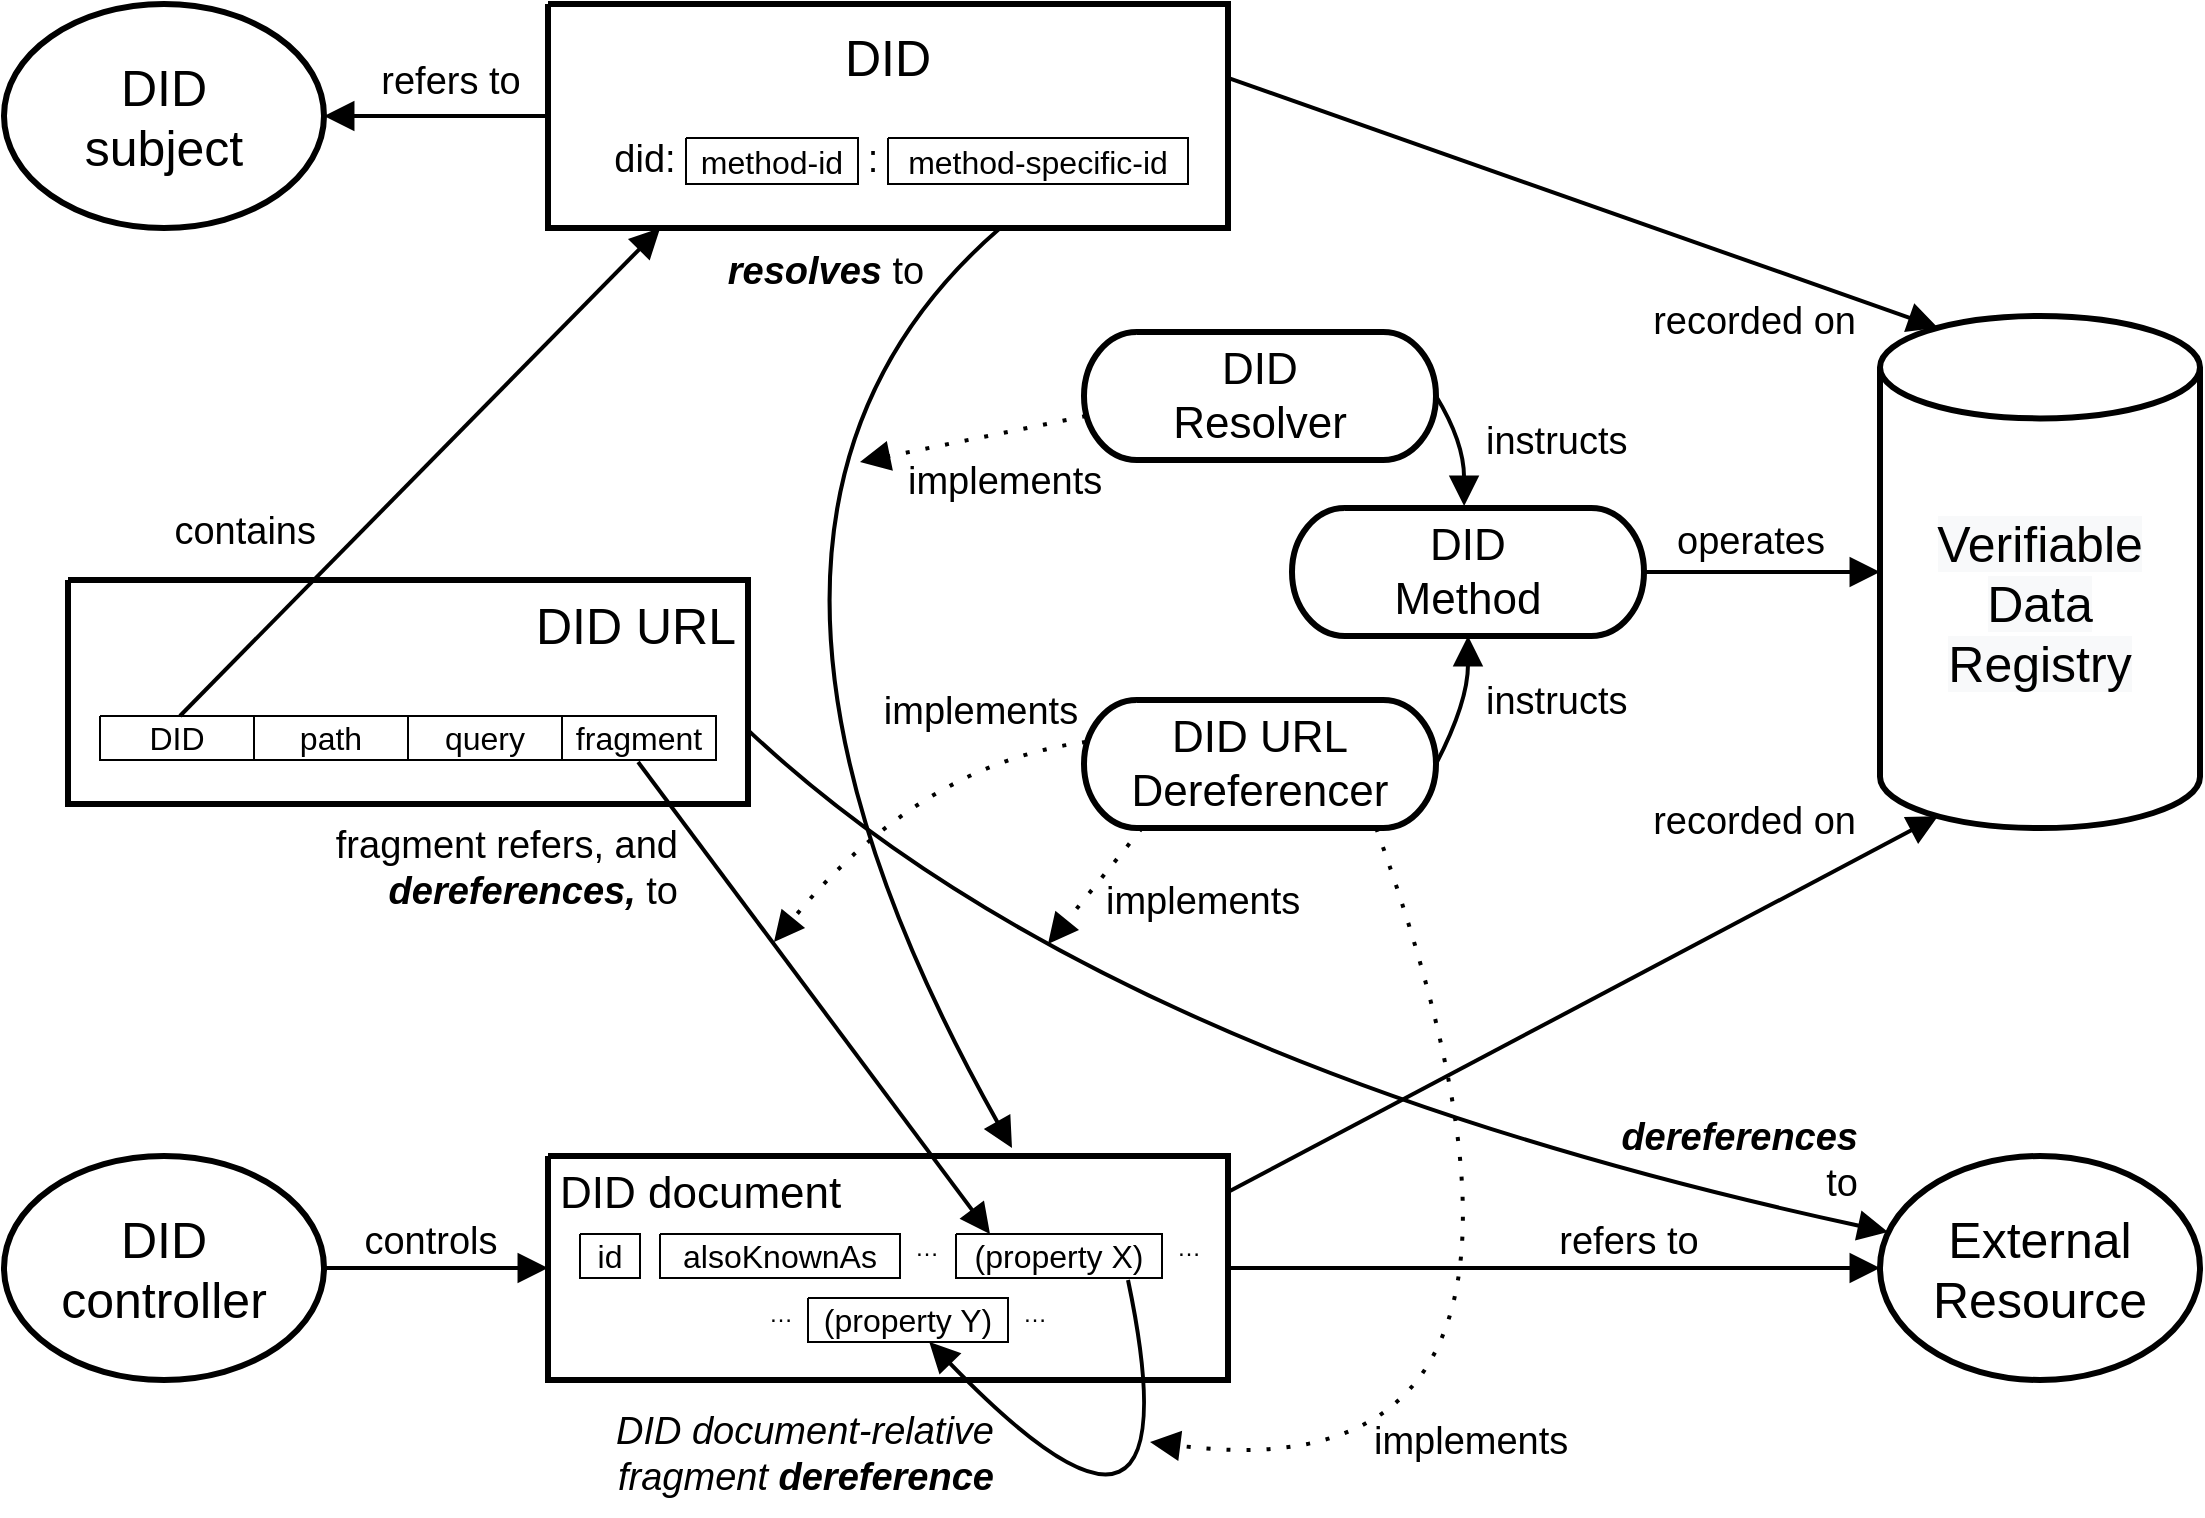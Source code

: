 <mxfile version="14.1.8" type="device"><diagram name="Canvas 1" id="Canvas_1"><mxGraphModel dx="1106" dy="1003" grid="1" gridSize="5" guides="1" tooltips="1" connect="1" arrows="1" fold="1" page="1" pageScale="1" pageWidth="827" pageHeight="1169" math="0" shadow="0"><root><mxCell id="0"/><mxCell id="1" value="Layer 1" parent="0"/><mxCell id="2" value="&lt;p style=&quot;margin-left: 0 ; margin-right: 0 ; margin-top: 0px ; margin-bottom: 0px ; text-indent: 0 ; direction: ltr&quot;&gt;&lt;br&gt;&lt;/p&gt;" style="verticalAlign=middle;align=center;vsdxID=1;fillColor=#ffffff;gradientColor=none;shape=stencil(7VXBjsIgEP0arg3MtDY9blz9D6N1S7bbGqxa/35pp7UMyqrxtImcZuAxPB4vjMD5vljtcgFy35j6Oz/pTVMI/BQAuipyoxsbCVwInG9rk3+Z+lBtKN+tOmQX/dTHrkJL+2S3A+SZsozSJSFLXQWRiiHXB0NFFccOaRzFaeYMWm2BVgGiWLoDht3AirVIaTIWR3e5JyI/bnBJ02jmVlecm+RklJT89AB39OF4rUtPh4s44W8J7lOf0MNElkQJcMKh6/n3Cck3AsICBt/HZ9nyBxspuKSRI/BahZ6CjSfDbnVZXiR6+/jt4//j4788+pTzlD1buc83e85798z3qvvu2i94gYcNyP4E6n8X9WzgNzw7Rc0SF78=);strokeColor=#000000;strokeWidth=3;spacingTop=1;spacingBottom=1;spacingLeft=1;spacingRight=1;labelBackgroundColor=none;rounded=0;html=1;whiteSpace=wrap;" parent="1" vertex="1"><mxGeometry x="940" y="157" width="160" height="256" as="geometry"/></mxCell><mxCell id="3" value="&lt;p style=&quot;align:center;margin-left:0;margin-right:0;margin-top:0px;margin-bottom:0px;text-indent:0;valign:middle;direction:ltr;&quot;&gt;&lt;font style=&quot;font-size:19px;font-family:Helvetica;color:#000000;direction:ltr;letter-spacing:0px;line-height:120%;opacity:1&quot;&gt;&lt;i&gt;&lt;b&gt;resolves&lt;/b&gt;&lt;/i&gt;&lt;/font&gt;&lt;font style=&quot;font-size:19px;font-family:Helvetica;color:#000000;direction:ltr;letter-spacing:0px;line-height:120%;opacity:1&quot;&gt; to&lt;/font&gt;&lt;/p&gt;" style="verticalAlign=middle;align=center;vsdxID=3;fillColor=none;gradientColor=none;shape=stencil(nZBRDoQgDERP03+WHsHFe5iISyOCQdT19kIaIxq//Jtp3zTpAFaTaUYNUkwx+F6v1EYD+AUpyRkdKCYFqACrzgf9C352LfuxyWRWg1/yhT/nRE5IsZWuZtCSK8CPeI0e/hF+jV7AJM4PO7KWCyr390bSiNtEtQM=);strokeColor=none;spacingTop=1;spacingBottom=1;spacingLeft=1;spacingRight=1;labelBackgroundColor=none;rounded=0;html=1;whiteSpace=wrap;" parent="1" vertex="1"><mxGeometry x="355" y="116" width="116" height="38" as="geometry"/></mxCell><mxCell id="4" value="&lt;p style=&quot;align:center;margin-left:0;margin-right:0;margin-top:0px;margin-bottom:0px;text-indent:0;valign:middle;direction:ltr;&quot;&gt;&lt;font style=&quot;font-size:25px;font-family:Helvetica;color:#000000;direction:ltr;letter-spacing:0px;line-height:120%;opacity:1&quot;&gt;DID&lt;br/&gt;subject&lt;/font&gt;&lt;/p&gt;" style="verticalAlign=middle;align=center;vsdxID=5;fillColor=#ffffff;gradientColor=none;shape=stencil(lZPbDoIwDIafZpcuWwtzXhoP70EEhHiADFR4e4FNYDA07qr7u7/50nYEd0US5BEBVpQqu0SvNCwTgnsCkN6TSKVlExE8ENzFmYrOKnvcQ33Pg/ZlG92yZ1uh0j7pUxStC1itFe5R4XXKURtOD6Ud3DxgHpWS+5v+GL/Jo0f5mhmxgh8mkxc+lbDh7HO4seMccyZ1nGzrQDVVbT6DImxATS0HPmEDTlw4bdZfXKtxrZp/bwG4PODq9TLUZKhOqMUOWNCjCYINaDcbfpiWB+tibeJhg+P0etUfoN/RJphufCPp34KHNw==);strokeColor=#000000;strokeWidth=3;spacingTop=1;spacingBottom=1;spacingLeft=1;spacingRight=1;labelBackgroundColor=none;rounded=0;html=1;whiteSpace=wrap;" parent="1" vertex="1"><mxGeometry x="2" y="1" width="160" height="112" as="geometry"/></mxCell><mxCell id="5" value="&lt;p style=&quot;align:center;margin-left:0;margin-right:0;margin-top:0px;margin-bottom:0px;text-indent:0;valign:middle;direction:ltr;&quot;&gt;&lt;font style=&quot;font-size:25px;font-family:Helvetica;color:#000000;direction:ltr;letter-spacing:0px;line-height:120%;opacity:1&quot;&gt;DID&lt;br/&gt;controller&lt;/font&gt;&lt;/p&gt;" style="verticalAlign=middle;align=center;vsdxID=7;fillColor=#ffffff;gradientColor=none;shape=stencil(lZPbDoIwDIafZpcuWwtzXhoP70EEhHiADFR4e4FNYDA07qr7u7/50nYEd0US5BEBVpQqu0SvNCwTgnsCkN6TSKVlExE8ENzFmYrOKnvcQ33Pg/ZlG92yZ1uh0j7pUxStC1itFe5R4XXKURtOD6Ud3DxgHpWS+5v+GL/Jo0f5mhmxgh8mkxc+lbDh7HO4seMccyZ1nGzrQDVVbT6DImxATS0HPmEDTlw4bdZfXKtxrZp/bwG4PODq9TLUZKhOqMUOWNCjCYINaDcbfpiWB+tibeJhg+P0etUfoN/RJphufCPp34KHNw==);strokeColor=#000000;strokeWidth=3;spacingTop=1;spacingBottom=1;spacingLeft=1;spacingRight=1;labelBackgroundColor=none;rounded=0;html=1;whiteSpace=wrap;" parent="1" vertex="1"><mxGeometry x="2" y="577" width="160" height="112" as="geometry"/></mxCell><mxCell id="6" style="vsdxID=10;fillColor=none;gradientColor=none;strokeColor=none;spacingTop=-3;spacingBottom=-3;spacingLeft=-3;spacingRight=-3;labelBackgroundColor=none;rounded=0;html=1;whiteSpace=wrap;" parent="1" vertex="1"><mxGeometry x="34" y="289" width="340" height="112" as="geometry"/></mxCell><mxCell id="7" style="vsdxID=11;fillColor=#ffffff;gradientColor=none;shape=stencil(nZBRDoQgDERP03+WHsHFe5iISyOCQdT19kIaIxq//Jtp3zTpAFaTaUYNUkwx+F6v1EYD+AUpyRkdKCYFqACrzgf9C352LfuxyWRWg1/yhT/nRE5IsZWuZtCSK8CPeI0e/hF+jV7AJM4PO7KWCyr390bSiNtEtQM=);strokeColor=#000000;strokeWidth=3;spacingTop=-3;spacingBottom=-3;spacingLeft=-3;spacingRight=-3;labelBackgroundColor=none;rounded=0;html=1;whiteSpace=wrap;" parent="6" vertex="1"><mxGeometry width="340" height="112" as="geometry"/></mxCell><mxCell id="8" value="&lt;p style=&quot;align:right;margin-left:0;margin-right:0;margin-top:0px;margin-bottom:0px;text-indent:0;valign:middle;direction:ltr;&quot;&gt;&lt;font style=&quot;font-size:25px;font-family:Helvetica;color:#000000;direction:ltr;letter-spacing:0px;line-height:120%;opacity:1&quot;&gt;DID URL&lt;/font&gt;&lt;/p&gt;" style="verticalAlign=middle;align=right;vsdxID=12;fillColor=none;gradientColor=none;shape=stencil(nZBRDoQgDERP03+WHsHFe5iISyOCQdT19kIaIxq//Jtp3zTpAFaTaUYNUkwx+F6v1EYD+AUpyRkdKCYFqACrzgf9C352LfuxyWRWg1/yhT/nRE5IsZWuZtCSK8CPeI0e/hF+jV7AJM4PO7KWCyr390bSiNtEtQM=);strokeColor=none;spacingTop=1;spacingBottom=1;spacingLeft=4;spacingRight=4;labelBackgroundColor=none;rounded=0;html=1;whiteSpace=wrap;" parent="6" vertex="1"><mxGeometry width="340" height="43" as="geometry"/></mxCell><mxCell id="9" value="&lt;p style=&quot;align:center;margin-left:0;margin-right:0;margin-top:0px;margin-bottom:0px;text-indent:0;valign:middle;direction:ltr;&quot;&gt;&lt;font style=&quot;font-size:16px;font-family:Helvetica;color:#000000;direction:ltr;letter-spacing:0px;line-height:120%;opacity:1&quot;&gt;fragment&lt;/font&gt;&lt;/p&gt;" style="verticalAlign=middle;align=center;vsdxID=13;fillColor=#ffffff;gradientColor=none;shape=stencil(nZBRDoQgDERP03+WHsHFe5iISyOCQdT19kIaIxq//Jtp3zTpAFaTaUYNUkwx+F6v1EYD+AUpyRkdKCYFqACrzgf9C352LfuxyWRWg1/yhT/nRE5IsZWuZtCSK8CPeI0e/hF+jV7AJM4PO7KWCyr390bSiNtEtQM=);strokeColor=#000000;spacingTop=-1;spacingBottom=-1;spacingLeft=-2;spacingRight=-2;labelBackgroundColor=none;rounded=0;html=1;whiteSpace=wrap;" parent="6" vertex="1"><mxGeometry x="247" y="68" width="77" height="22" as="geometry"/></mxCell><mxCell id="10" value="&lt;p style=&quot;align:center;margin-left:0;margin-right:0;margin-top:0px;margin-bottom:0px;text-indent:0;valign:middle;direction:ltr;&quot;&gt;&lt;font style=&quot;font-size:16px;font-family:Helvetica;color:#000000;direction:ltr;letter-spacing:0px;line-height:120%;opacity:1&quot;&gt;query&lt;/font&gt;&lt;/p&gt;" style="verticalAlign=middle;align=center;vsdxID=14;fillColor=#ffffff;gradientColor=none;shape=stencil(nZBRDoQgDERP03+WHsHFe5iISyOCQdT19kIaIxq//Jtp3zTpAFaTaUYNUkwx+F6v1EYD+AUpyRkdKCYFqACrzgf9C352LfuxyWRWg1/yhT/nRE5IsZWuZtCSK8CPeI0e/hF+jV7AJM4PO7KWCyr390bSiNtEtQM=);strokeColor=#000000;spacingTop=-1;spacingBottom=-1;spacingLeft=-2;spacingRight=-2;labelBackgroundColor=none;rounded=0;html=1;whiteSpace=wrap;" parent="6" vertex="1"><mxGeometry x="170" y="68" width="77" height="22" as="geometry"/></mxCell><mxCell id="11" value="&lt;p style=&quot;align:center;margin-left:0;margin-right:0;margin-top:0px;margin-bottom:0px;text-indent:0;valign:middle;direction:ltr;&quot;&gt;&lt;font style=&quot;font-size:16px;font-family:Helvetica;color:#000000;direction:ltr;letter-spacing:0px;line-height:120%;opacity:1&quot;&gt;path&lt;/font&gt;&lt;/p&gt;" style="verticalAlign=middle;align=center;vsdxID=15;fillColor=#ffffff;gradientColor=none;shape=stencil(nZBRDoQgDERP03+WHsHFe5iISyOCQdT19kIaIxq//Jtp3zTpAFaTaUYNUkwx+F6v1EYD+AUpyRkdKCYFqACrzgf9C352LfuxyWRWg1/yhT/nRE5IsZWuZtCSK8CPeI0e/hF+jV7AJM4PO7KWCyr390bSiNtEtQM=);strokeColor=#000000;spacingTop=-1;spacingBottom=-1;spacingLeft=-2;spacingRight=-2;labelBackgroundColor=none;rounded=0;html=1;whiteSpace=wrap;" parent="6" vertex="1"><mxGeometry x="93" y="68" width="77" height="22" as="geometry"/></mxCell><mxCell id="12" value="&lt;p style=&quot;align:center;margin-left:0;margin-right:0;margin-top:0px;margin-bottom:0px;text-indent:0;valign:middle;direction:ltr;&quot;&gt;&lt;font style=&quot;font-size:16px;font-family:Helvetica;color:#000000;direction:ltr;letter-spacing:0px;line-height:120%;opacity:1&quot;&gt;DID&lt;/font&gt;&lt;/p&gt;" style="verticalAlign=middle;align=center;vsdxID=16;fillColor=#ffffff;gradientColor=none;shape=stencil(nZBRDoQgDERP03+WHsHFe5iISyOCQdT19kIaIxq//Jtp3zTpAFaTaUYNUkwx+F6v1EYD+AUpyRkdKCYFqACrzgf9C352LfuxyWRWg1/yhT/nRE5IsZWuZtCSK8CPeI0e/hF+jV7AJM4PO7KWCyr390bSiNtEtQM=);strokeColor=#000000;spacingTop=-1;spacingBottom=-1;spacingLeft=-2;spacingRight=-2;labelBackgroundColor=none;rounded=0;html=1;whiteSpace=wrap;" parent="6" vertex="1"><mxGeometry x="16" y="68" width="77" height="22" as="geometry"/></mxCell><mxCell id="13" value="&lt;p style=&quot;align:right;margin-left:0;margin-right:0;margin-top:0px;margin-bottom:0px;text-indent:0;valign:middle;direction:ltr;&quot;&gt;&lt;font style=&quot;font-size:19px;font-family:Helvetica;color:#000000;direction:ltr;letter-spacing:0px;line-height:120%;opacity:1&quot;&gt;fragment refers, and&lt;br/&gt;&lt;/font&gt;&lt;font style=&quot;font-size:19px;font-family:Helvetica;color:#000000;direction:ltr;letter-spacing:0px;line-height:120%;opacity:1&quot;&gt;&lt;i&gt;&lt;b&gt;dereferences,&lt;/b&gt;&lt;/i&gt;&lt;/font&gt;&lt;font style=&quot;font-size:19px;font-family:Helvetica;color:#000000;direction:ltr;letter-spacing:0px;line-height:120%;opacity:1&quot;&gt; to &lt;/font&gt;&lt;/p&gt;" style="verticalAlign=top;align=right;vsdxID=18;fillColor=none;gradientColor=none;shape=stencil(nZBRDoQgDERP03+WHsHFe5iISyOCQdT19kIaIxq//Jtp3zTpAFaTaUYNUkwx+F6v1EYD+AUpyRkdKCYFqACrzgf9C352LfuxyWRWg1/yhT/nRE5IsZWuZtCSK8CPeI0e/hF+jV7AJM4PO7KWCyr390bSiNtEtQM=);strokeColor=none;spacingTop=1;spacingBottom=1;spacingLeft=1;spacingRight=1;labelBackgroundColor=none;rounded=0;html=1;whiteSpace=wrap;" parent="1" vertex="1"><mxGeometry x="150" y="403" width="192" height="62" as="geometry"/></mxCell><mxCell id="14" style="vsdxID=19;fillColor=#ffffff;gradientColor=none;shape=stencil(nZBRDoQgDERP03+WHsHFe5iISyOCQdT19kIaIxq//Jtp3zTpAFaTaUYNUkwx+F6v1EYD+AUpyRkdKCYFqACrzgf9C352LfuxyWRWg1/yhT/nRE5IsZWuZtCSK8CPeI0e/hF+jV7AJM4PO7KWCyr390bSiNtEtQM=);strokeColor=#000000;strokeWidth=3;spacingTop=-3;spacingBottom=-3;spacingLeft=-3;spacingRight=-3;labelBackgroundColor=none;rounded=0;html=1;whiteSpace=wrap;" parent="1" vertex="1"><mxGeometry x="274" y="577" width="340" height="112" as="geometry"/></mxCell><mxCell id="15" value="&lt;p style=&quot;align:left;margin-left:0;margin-right:0;margin-top:0px;margin-bottom:0px;text-indent:0;valign:middle;direction:ltr;&quot;&gt;&lt;font style=&quot;font-size:22px;font-family:Helvetica;color:#000000;direction:ltr;letter-spacing:0px;line-height:120%;opacity:1&quot;&gt;DID document&lt;/font&gt;&lt;/p&gt;" style="verticalAlign=middle;align=left;vsdxID=20;fillColor=none;gradientColor=none;shape=stencil(nZBRDoQgDERP03+WHsHFe5iISyOCQdT19kIaIxq//Jtp3zTpAFaTaUYNUkwx+F6v1EYD+AUpyRkdKCYFqACrzgf9C352LfuxyWRWg1/yhT/nRE5IsZWuZtCSK8CPeI0e/hF+jV7AJM4PO7KWCyr390bSiNtEtQM=);strokeColor=none;spacingTop=-1;spacingBottom=-1;spacingLeft=4;spacingRight=4;labelBackgroundColor=none;rounded=0;html=1;whiteSpace=wrap;" parent="1" vertex="1"><mxGeometry x="274" y="578" width="340" height="36" as="geometry"/></mxCell><mxCell id="16" value="&lt;p style=&quot;margin: 0px; text-indent: 0px; direction: ltr; font-size: 12px;&quot;&gt;&lt;font style=&quot;font-size: 12px; font-family: Helvetica; color: rgb(0, 0, 0); direction: ltr; letter-spacing: 0px; line-height: 120%; opacity: 1;&quot;&gt;…&lt;/font&gt;&lt;/p&gt;" style="verticalAlign=middle;align=center;vsdxID=21;fillColor=none;gradientColor=none;shape=stencil(nZBRDoQgDERP03+WHsHFe5iISyOCQdT19kIaIxq//Jtp3zTpAFaTaUYNUkwx+F6v1EYD+AUpyRkdKCYFqACrzgf9C352LfuxyWRWg1/yhT/nRE5IsZWuZtCSK8CPeI0e/hF+jV7AJM4PO7KWCyr390bSiNtEtQM=);strokeColor=none;spacingTop=1;spacingBottom=1;spacingLeft=1;spacingRight=1;labelBackgroundColor=none;rounded=0;html=1;whiteSpace=wrap;fontSize=12;" parent="1" vertex="1"><mxGeometry x="375" y="639" width="31" height="33" as="geometry"/></mxCell><mxCell id="17" value="&lt;p style=&quot;margin: 0px; text-indent: 0px; direction: ltr; font-size: 12px;&quot;&gt;&lt;font style=&quot;font-size: 12px; font-family: Helvetica; color: rgb(0, 0, 0); direction: ltr; letter-spacing: 0px; line-height: 120%; opacity: 1;&quot;&gt;…&lt;/font&gt;&lt;/p&gt;" style="verticalAlign=middle;align=center;vsdxID=22;fillColor=none;gradientColor=none;shape=stencil(nZBRDoQgDERP03+WHsHFe5iISyOCQdT19kIaIxq//Jtp3zTpAFaTaUYNUkwx+F6v1EYD+AUpyRkdKCYFqACrzgf9C352LfuxyWRWg1/yhT/nRE5IsZWuZtCSK8CPeI0e/hF+jV7AJM4PO7KWCyr390bSiNtEtQM=);strokeColor=none;spacingTop=1;spacingBottom=1;spacingLeft=1;spacingRight=1;labelBackgroundColor=none;rounded=0;html=1;whiteSpace=wrap;fontSize=12;" parent="1" vertex="1"><mxGeometry x="502" y="639" width="31" height="33" as="geometry"/></mxCell><mxCell id="18" value="&lt;p style=&quot;align:center;margin-left:0;margin-right:0;margin-top:0px;margin-bottom:0px;text-indent:0;valign:middle;direction:ltr;&quot;&gt;&lt;font style=&quot;font-size:16px;font-family:Helvetica;color:#000000;direction:ltr;letter-spacing:0px;line-height:120%;opacity:1&quot;&gt;(property Y)&lt;/font&gt;&lt;/p&gt;" style="verticalAlign=middle;align=center;vsdxID=23;fillColor=#ffffff;gradientColor=none;shape=stencil(nZBRDoQgDERP03+WHsHFe5iISyOCQdT19kIaIxq//Jtp3zTpAFaTaUYNUkwx+F6v1EYD+AUpyRkdKCYFqACrzgf9C352LfuxyWRWg1/yhT/nRE5IsZWuZtCSK8CPeI0e/hF+jV7AJM4PO7KWCyr390bSiNtEtQM=);strokeColor=#000000;spacingTop=5;spacingBottom=5;labelBackgroundColor=none;rounded=0;html=1;whiteSpace=wrap;" parent="1" vertex="1"><mxGeometry x="404" y="648" width="100" height="22" as="geometry"/></mxCell><mxCell id="19" value="&lt;p style=&quot;align:center;margin-left:0;margin-right:0;margin-top:0px;margin-bottom:0px;text-indent:0;valign:middle;direction:ltr;&quot;&gt;&lt;font style=&quot;font-size:16px;font-family:Helvetica;color:#000000;direction:ltr;letter-spacing:0px;line-height:120%;opacity:1&quot;&gt;id&lt;/font&gt;&lt;/p&gt;" style="verticalAlign=middle;align=center;vsdxID=24;fillColor=#ffffff;gradientColor=none;shape=stencil(nZBRDoQgDERP03+WHsHFe5iISyOCQdT19kIaIxq//Jtp3zTpAFaTaUYNUkwx+F6v1EYD+AUpyRkdKCYFqACrzgf9C352LfuxyWRWg1/yhT/nRE5IsZWuZtCSK8CPeI0e/hF+jV7AJM4PO7KWCyr390bSiNtEtQM=);strokeColor=#000000;spacingTop=5;spacingBottom=5;labelBackgroundColor=none;rounded=0;html=1;whiteSpace=wrap;" parent="1" vertex="1"><mxGeometry x="290" y="616" width="30" height="22" as="geometry"/></mxCell><mxCell id="20" value="&lt;p style=&quot;align:center;margin-left:0;margin-right:0;margin-top:0px;margin-bottom:0px;text-indent:0;valign:middle;direction:ltr;&quot;&gt;&lt;font style=&quot;font-size:16px;font-family:Helvetica;color:#000000;direction:ltr;letter-spacing:0px;line-height:120%;opacity:1&quot;&gt;alsoKnownAs&lt;/font&gt;&lt;/p&gt;" style="verticalAlign=middle;align=center;vsdxID=25;fillColor=#ffffff;gradientColor=none;shape=stencil(nZBRDoQgDERP03+WHsHFe5iISyOCQdT19kIaIxq//Jtp3zTpAFaTaUYNUkwx+F6v1EYD+AUpyRkdKCYFqACrzgf9C352LfuxyWRWg1/yhT/nRE5IsZWuZtCSK8CPeI0e/hF+jV7AJM4PO7KWCyr390bSiNtEtQM=);strokeColor=#000000;spacingTop=5;spacingBottom=5;labelBackgroundColor=none;rounded=0;html=1;whiteSpace=wrap;" parent="1" vertex="1"><mxGeometry x="330" y="616" width="120" height="22" as="geometry"/></mxCell><mxCell id="21" value="&lt;p style=&quot;margin: 0px; text-indent: 0px; direction: ltr; font-size: 12px;&quot;&gt;&lt;font style=&quot;font-size: 12px; font-family: Helvetica; color: rgb(0, 0, 0); direction: ltr; letter-spacing: 0px; line-height: 120%; opacity: 1;&quot;&gt;…&lt;/font&gt;&lt;/p&gt;" style="verticalAlign=middle;align=center;vsdxID=26;fillColor=none;gradientColor=none;shape=stencil(nZBRDoQgDERP03+WHsHFe5iISyOCQdT19kIaIxq//Jtp3zTpAFaTaUYNUkwx+F6v1EYD+AUpyRkdKCYFqACrzgf9C352LfuxyWRWg1/yhT/nRE5IsZWuZtCSK8CPeI0e/hF+jV7AJM4PO7KWCyr390bSiNtEtQM=);strokeColor=none;spacingTop=1;spacingBottom=1;spacingLeft=1;spacingRight=1;labelBackgroundColor=none;rounded=0;html=1;whiteSpace=wrap;fontSize=12;" parent="1" vertex="1"><mxGeometry x="448" y="606" width="31" height="33" as="geometry"/></mxCell><mxCell id="22" value="&lt;p style=&quot;align:center;margin-left:0;margin-right:0;margin-top:0px;margin-bottom:0px;text-indent:0;valign:middle;direction:ltr;&quot;&gt;&lt;font style=&quot;font-size:16px;font-family:Helvetica;color:#000000;direction:ltr;letter-spacing:0px;line-height:120%;opacity:1&quot;&gt;(property X)&lt;/font&gt;&lt;/p&gt;" style="verticalAlign=middle;align=center;vsdxID=27;fillColor=#ffffff;gradientColor=none;shape=stencil(nZBRDoQgDERP03+WHsHFe5iISyOCQdT19kIaIxq//Jtp3zTpAFaTaUYNUkwx+F6v1EYD+AUpyRkdKCYFqACrzgf9C352LfuxyWRWg1/yhT/nRE5IsZWuZtCSK8CPeI0e/hF+jV7AJM4PO7KWCyr390bSiNtEtQM=);strokeColor=#000000;spacingTop=5;spacingBottom=5;labelBackgroundColor=none;rounded=0;html=1;whiteSpace=wrap;" parent="1" vertex="1"><mxGeometry x="478" y="616" width="103" height="22" as="geometry"/></mxCell><mxCell id="23" value="&lt;p style=&quot;margin: 0px; text-indent: 0px; direction: ltr; font-size: 12px;&quot;&gt;&lt;font style=&quot;font-size: 12px; font-family: Helvetica; color: rgb(0, 0, 0); direction: ltr; letter-spacing: 0px; line-height: 120%; opacity: 1;&quot;&gt;…&lt;/font&gt;&lt;/p&gt;" style="verticalAlign=middle;align=center;vsdxID=28;fillColor=none;gradientColor=none;shape=stencil(nZBRDoQgDERP03+WHsHFe5iISyOCQdT19kIaIxq//Jtp3zTpAFaTaUYNUkwx+F6v1EYD+AUpyRkdKCYFqACrzgf9C352LfuxyWRWg1/yhT/nRE5IsZWuZtCSK8CPeI0e/hF+jV7AJM4PO7KWCyr390bSiNtEtQM=);strokeColor=none;spacingTop=1;spacingBottom=1;spacingLeft=1;spacingRight=1;labelBackgroundColor=none;rounded=0;html=1;whiteSpace=wrap;fontSize=12;" parent="1" vertex="1"><mxGeometry x="579" y="606" width="31" height="33" as="geometry"/></mxCell><mxCell id="24" value="&lt;p style=&quot;align:center;margin-left:0;margin-right:0;margin-top:0px;margin-bottom:0px;text-indent:0;valign:middle;direction:ltr;&quot;&gt;&lt;font style=&quot;font-size:25px;font-family:Helvetica;color:#000000;direction:ltr;letter-spacing:0px;line-height:120%;opacity:1&quot;&gt;External&lt;br/&gt;Resource&lt;/font&gt;&lt;/p&gt;" style="verticalAlign=middle;align=center;vsdxID=29;fillColor=#ffffff;gradientColor=none;shape=stencil(lZPbDoIwDIafZpcuWwtzXhoP70EEhHiADFR4e4FNYDA07qr7u7/50nYEd0US5BEBVpQqu0SvNCwTgnsCkN6TSKVlExE8ENzFmYrOKnvcQ33Pg/ZlG92yZ1uh0j7pUxStC1itFe5R4XXKURtOD6Ud3DxgHpWS+5v+GL/Jo0f5mhmxgh8mkxc+lbDh7HO4seMccyZ1nGzrQDVVbT6DImxATS0HPmEDTlw4bdZfXKtxrZp/bwG4PODq9TLUZKhOqMUOWNCjCYINaDcbfpiWB+tibeJhg+P0etUfoN/RJphufCPp34KHNw==);strokeColor=#000000;strokeWidth=3;spacingTop=1;spacingBottom=1;spacingLeft=1;spacingRight=1;labelBackgroundColor=none;rounded=0;html=1;whiteSpace=wrap;" parent="1" vertex="1"><mxGeometry x="940" y="577" width="160" height="112" as="geometry"/></mxCell><mxCell id="25" value="&lt;p style=&quot;align:center;margin-left:0;margin-right:0;margin-top:0px;margin-bottom:0px;text-indent:0;valign:middle;direction:ltr;&quot;&gt;&lt;font style=&quot;font-size:22px;font-family:Helvetica;color:#000000;direction:ltr;letter-spacing:0px;line-height:120%;opacity:1&quot;&gt;DID&lt;br/&gt;Method&lt;/font&gt;&lt;/p&gt;" style="verticalAlign=middle;align=center;vsdxID=33;fillColor=#ffffff;gradientColor=none;shape=stencil(jZLbDoIwDIafZrfLaMPp0qC+BxGQRQQyQOHtBTfYATVy1XZ/128/JZh0ZdrmBFjXi+aWP3nWlwSPBIDXZS54P0cETwSTohH5VTRDncm8TRflEt2bx3LDKPs8f2kBNsmUvbOzVFa8NpTRD+VlEPJSTx7GSCFScs/UsxHUXKYKkyoAUIzNT+nR1auCbwCwwwcG3aEKYUgDG8LEdLnWwduzHRA92LbJMdSS7yEDGoJNqQHAMm4FNF6BtuBfYxxbvhkPO0IbaPszjkHu+DnWy1fwqpK7u1kyB+6yziW56Hh6AQ==);strokeColor=#000000;strokeWidth=3;spacingTop=1;spacingBottom=1;spacingLeft=1;spacingRight=1;labelBackgroundColor=none;rounded=0;html=1;whiteSpace=wrap;" parent="1" vertex="1"><mxGeometry x="646" y="253" width="176" height="64" as="geometry"/></mxCell><mxCell id="26" style="vsdxID=35;fillColor=#ffffff;gradientColor=none;shape=stencil(nZBRDoQgDERP03+WHsHFe5iISyOCQdT19kIaIxq//Jtp3zTpAFaTaUYNUkwx+F6v1EYD+AUpyRkdKCYFqACrzgf9C352LfuxyWRWg1/yhT/nRE5IsZWuZtCSK8CPeI0e/hF+jV7AJM4PO7KWCyr390bSiNtEtQM=);strokeColor=#000000;strokeWidth=3;spacingTop=-3;spacingBottom=-3;spacingLeft=-3;spacingRight=-3;labelBackgroundColor=none;rounded=0;html=1;whiteSpace=wrap;" parent="1" vertex="1"><mxGeometry x="274" y="1" width="340" height="112" as="geometry"/></mxCell><mxCell id="27" style="vsdxID=36;fillColor=none;gradientColor=none;strokeColor=none;spacingTop=-3;spacingBottom=-3;spacingLeft=-3;spacingRight=-3;labelBackgroundColor=none;rounded=0;html=1;whiteSpace=wrap;" parent="1" vertex="1"><mxGeometry x="295" y="60" width="300" height="38" as="geometry"/></mxCell><mxCell id="28" value="&lt;p style=&quot;align:center;margin-left:0;margin-right:0;margin-top:0px;margin-bottom:0px;text-indent:0;valign:middle;direction:ltr;&quot;&gt;&lt;font style=&quot;font-size:16px;font-family:Helvetica;color:#000000;direction:ltr;letter-spacing:0px;line-height:120%;opacity:1&quot;&gt;method-id&lt;/font&gt;&lt;/p&gt;" style="verticalAlign=middle;align=center;vsdxID=37;fillColor=#ffffff;gradientColor=none;shape=stencil(nZBRDoQgDERP03+WHsHFe5iISyOCQdT19kIaIxq//Jtp3zTpAFaTaUYNUkwx+F6v1EYD+AUpyRkdKCYFqACrzgf9C352LfuxyWRWg1/yhT/nRE5IsZWuZtCSK8CPeI0e/hF+jV7AJM4PO7KWCyr390bSiNtEtQM=);strokeColor=#000000;spacingTop=-1;spacingBottom=-1;spacingLeft=-2;spacingRight=-2;labelBackgroundColor=none;rounded=0;html=1;whiteSpace=wrap;" parent="27" vertex="1"><mxGeometry x="48" y="8" width="86" height="23" as="geometry"/></mxCell><mxCell id="29" value="&lt;p style=&quot;align:center;margin-left:0;margin-right:0;margin-top:0px;margin-bottom:0px;text-indent:0;valign:middle;direction:ltr;&quot;&gt;&lt;font style=&quot;font-size:16px;font-family:Helvetica;color:#000000;direction:ltr;letter-spacing:0px;line-height:120%;opacity:1&quot;&gt;method-specific-id&lt;/font&gt;&lt;/p&gt;" style="verticalAlign=middle;align=center;vsdxID=38;fillColor=#ffffff;gradientColor=none;shape=stencil(nZBRDoQgDERP03+WHsHFe5iISyOCQdT19kIaIxq//Jtp3zTpAFaTaUYNUkwx+F6v1EYD+AUpyRkdKCYFqACrzgf9C352LfuxyWRWg1/yhT/nRE5IsZWuZtCSK8CPeI0e/hF+jV7AJM4PO7KWCyr390bSiNtEtQM=);strokeColor=#000000;spacingTop=-1;spacingBottom=-1;spacingLeft=-2;spacingRight=-2;labelBackgroundColor=none;rounded=0;html=1;whiteSpace=wrap;" parent="27" vertex="1"><mxGeometry x="149" y="8" width="150" height="23" as="geometry"/></mxCell><mxCell id="30" value="&lt;p style=&quot;align:center;margin-left:0;margin-right:0;margin-top:0px;margin-bottom:0px;text-indent:0;valign:middle;direction:ltr;&quot;&gt;&lt;font style=&quot;font-size:19px;font-family:Helvetica;color:#000000;direction:ltr;letter-spacing:0px;line-height:120%;opacity:1&quot;&gt;did:&lt;/font&gt;&lt;/p&gt;" style="verticalAlign=middle;align=center;vsdxID=39;fillColor=none;gradientColor=none;shape=stencil(nZBRDoQgDERP03+WHsHFe5iISyOCQdT19kIaIxq//Jtp3zTpAFaTaUYNUkwx+F6v1EYD+AUpyRkdKCYFqACrzgf9C352LfuxyWRWg1/yhT/nRE5IsZWuZtCSK8CPeI0e/hF+jV7AJM4PO7KWCyr390bSiNtEtQM=);strokeColor=none;spacingTop=1;spacingBottom=1;spacingLeft=1;spacingRight=1;labelBackgroundColor=none;rounded=0;html=1;whiteSpace=wrap;" parent="27" vertex="1"><mxGeometry x="5" width="45" height="38" as="geometry"/></mxCell><mxCell id="31" value="&lt;p style=&quot;align:center;margin-left:0;margin-right:0;margin-top:0px;margin-bottom:0px;text-indent:0;valign:middle;direction:ltr;&quot;&gt;&lt;font style=&quot;font-size:19px;font-family:Helvetica;color:#000000;direction:ltr;letter-spacing:0px;line-height:120%;opacity:1&quot;&gt;:&lt;/font&gt;&lt;/p&gt;" style="verticalAlign=middle;align=center;vsdxID=40;fillColor=none;gradientColor=none;shape=stencil(nZBRDoQgDERP03+WHsHFe5iISyOCQdT19kIaIxq//Jtp3zTpAFaTaUYNUkwx+F6v1EYD+AUpyRkdKCYFqACrzgf9C352LfuxyWRWg1/yhT/nRE5IsZWuZtCSK8CPeI0e/hF+jV7AJM4PO7KWCyr390bSiNtEtQM=);strokeColor=none;spacingTop=1;spacingBottom=1;spacingLeft=1;spacingRight=1;labelBackgroundColor=none;rounded=0;html=1;whiteSpace=wrap;" parent="27" vertex="1"><mxGeometry x="132" width="19" height="38" as="geometry"/></mxCell><mxCell id="32" value="&lt;p style=&quot;align:center;margin-left:0;margin-right:0;margin-top:0px;margin-bottom:0px;text-indent:0;valign:middle;direction:ltr;&quot;&gt;&lt;font style=&quot;font-size:25px;font-family:Helvetica;color:#000000;direction:ltr;letter-spacing:0px;line-height:120%;opacity:1&quot;&gt;DID&lt;/font&gt;&lt;/p&gt;" style="verticalAlign=middle;align=center;vsdxID=41;fillColor=none;gradientColor=none;shape=stencil(nZBRDoQgDERP03+WHsHFe5iISyOCQdT19kIaIxq//Jtp3zTpAFaTaUYNUkwx+F6v1EYD+AUpyRkdKCYFqACrzgf9C352LfuxyWRWg1/yhT/nRE5IsZWuZtCSK8CPeI0e/hF+jV7AJM4PO7KWCyr390bSiNtEtQM=);strokeColor=none;spacingTop=1;spacingBottom=1;spacingLeft=1;spacingRight=1;labelBackgroundColor=none;rounded=0;html=1;whiteSpace=wrap;" parent="1" vertex="1"><mxGeometry x="274" y="5" width="340" height="43" as="geometry"/></mxCell><mxCell id="33" value="&lt;p style=&quot;align:center;margin-left:0;margin-right:0;margin-top:0px;margin-bottom:0px;text-indent:0;valign:middle;direction:ltr;&quot;&gt;&lt;font style=&quot;font-size:22px;font-family:Helvetica;color:#000000;direction:ltr;letter-spacing:0px;line-height:120%;opacity:1&quot;&gt;DID URL&lt;br/&gt;Dereferencer&lt;/font&gt;&lt;/p&gt;" style="verticalAlign=middle;align=center;vsdxID=42;fillColor=#ffffff;gradientColor=none;shape=stencil(jZLbDoIwDIafZrfLaMPp0qC+BxGQRQQyQOHtBTfYATVy1XZ/128/JZh0ZdrmBFjXi+aWP3nWlwSPBIDXZS54P0cETwSTohH5VTRDncm8TRflEt2bx3LDKPs8f2kBNsmUvbOzVFa8NpTRD+VlEPJSTx7GSCFScs/UsxHUXKYKkyoAUIzNT+nR1auCbwCwwwcG3aEKYUgDG8LEdLnWwduzHRA92LbJMdSS7yEDGoJNqQHAMm4FNF6BtuBfYxxbvhkPO0IbaPszjkHu+DnWy1fwqpK7u1kyB+6yziW56Hh6AQ==);strokeColor=#000000;strokeWidth=3;spacingTop=-1;spacingBottom=-1;spacingLeft=-1;spacingRight=-1;labelBackgroundColor=none;rounded=0;html=1;whiteSpace=wrap;" parent="1" vertex="1"><mxGeometry x="542" y="349" width="176" height="64" as="geometry"/></mxCell><mxCell id="34" value="&lt;p style=&quot;align:center;margin-left:0;margin-right:0;margin-top:0px;margin-bottom:0px;text-indent:0;valign:middle;direction:ltr;&quot;&gt;&lt;font style=&quot;font-size:22px;font-family:Helvetica;color:#000000;direction:ltr;letter-spacing:0px;line-height:120%;opacity:1&quot;&gt;DID&lt;br/&gt;Resolver&lt;/font&gt;&lt;/p&gt;" style="verticalAlign=middle;align=center;vsdxID=43;fillColor=#ffffff;gradientColor=none;shape=stencil(jZLbDoIwDIafZrfLaMPp0qC+BxGQRQQyQOHtBTfYATVy1XZ/128/JZh0ZdrmBFjXi+aWP3nWlwSPBIDXZS54P0cETwSTohH5VTRDncm8TRflEt2bx3LDKPs8f2kBNsmUvbOzVFa8NpTRD+VlEPJSTx7GSCFScs/UsxHUXKYKkyoAUIzNT+nR1auCbwCwwwcG3aEKYUgDG8LEdLnWwduzHRA92LbJMdSS7yEDGoJNqQHAMm4FNF6BtuBfYxxbvhkPO0IbaPszjkHu+DnWy1fwqpK7u1kyB+6yziW56Hh6AQ==);strokeColor=#000000;strokeWidth=3;spacingTop=1;spacingBottom=1;spacingLeft=1;spacingRight=1;labelBackgroundColor=none;rounded=0;html=1;whiteSpace=wrap;" parent="1" vertex="1"><mxGeometry x="542" y="165" width="176" height="64" as="geometry"/></mxCell><mxCell id="35" value="&lt;p style=&quot;align:right;margin-left:0;margin-right:0;margin-top:0px;margin-bottom:0px;text-indent:0;valign:middle;direction:ltr;&quot;&gt;&lt;font style=&quot;font-size:19px;font-family:Helvetica;color:#000000;direction:ltr;letter-spacing:0px;line-height:120%;opacity:1&quot;&gt;&lt;i&gt;DID document-relative&lt;br/&gt;fragment&lt;/i&gt;&lt;/font&gt;&lt;font style=&quot;font-size:19px;font-family:Helvetica;color:#000000;direction:ltr;letter-spacing:0px;line-height:120%;opacity:1&quot;&gt;&lt;i&gt;&lt;b&gt; dereference&lt;/b&gt;&lt;/i&gt;&lt;/font&gt;&lt;/p&gt;" style="verticalAlign=middle;align=right;vsdxID=50;fillColor=none;gradientColor=none;shape=stencil(nZBRDoQgDERP03+WHsHFe5iISyOCQdT19kIaIxq//Jtp3zTpAFaTaUYNUkwx+F6v1EYD+AUpyRkdKCYFqACrzgf9C352LfuxyWRWg1/yhT/nRE5IsZWuZtCSK8CPeI0e/hF+jV7AJM4PO7KWCyr390bSiNtEtQM=);strokeColor=none;spacingTop=1;spacingBottom=1;spacingLeft=1;spacingRight=1;labelBackgroundColor=none;rounded=0;html=1;whiteSpace=wrap;" parent="1" vertex="1"><mxGeometry x="290" y="695" width="210" height="62" as="geometry"/></mxCell><mxCell id="36" value="&lt;p style=&quot;align:center;margin-left:0;margin-right:0;margin-top:0px;margin-bottom:0px;text-indent:0;valign:middle;direction:ltr;&quot;&gt;&lt;font style=&quot;font-size:19px;font-family:Helvetica;color:#000000;direction:ltr;letter-spacing:0px;line-height:120%;opacity:1&quot;&gt;recorded on&lt;/font&gt;&lt;/p&gt;" style="vsdxID=9;edgeStyle=none;startArrow=block;endArrow=none;startSize=10;endSize=10;strokeColor=#000000;spacingTop=1;spacingBottom=1;spacingLeft=1;spacingRight=1;verticalAlign=middle;html=1;labelBackgroundColor=none;rounded=0;align=right;exitX=0.181;exitY=0.977;exitDx=0;exitDy=0;exitPerimeter=0;entryX=1;entryY=0.161;entryDx=0;entryDy=0;entryPerimeter=0;strokeWidth=2;" parent="1" source="2" target="14" edge="1"><mxGeometry x="-0.824" y="-16" relative="1" as="geometry"><Array as="points"/><mxPoint as="offset"/></mxGeometry></mxCell><mxCell id="37" parent="1" vertex="1"><mxGeometry x="506" y="573" as="geometry"/></mxCell><mxCell id="38" style="vsdxID=2;edgeStyle=none;startArrow=block;endArrow=none;startSize=10;endSize=10;strokeColor=#000000;spacingTop=-3;spacingBottom=-3;spacingLeft=-3;spacingRight=-3;verticalAlign=middle;html=1;labelBackgroundColor=none;entryX=0.665;entryY=1;entryDx=0;entryDy=0;entryPerimeter=0;curved=1;strokeWidth=2;" parent="1" source="37" target="26" edge="1"><mxGeometry relative="1" as="geometry"><Array as="points"><mxPoint x="330" y="260"/></Array></mxGeometry></mxCell><mxCell id="39" value="&lt;p style=&quot;align:center;margin-left:0;margin-right:0;margin-top:0px;margin-bottom:0px;text-indent:0;valign:middle;direction:ltr;&quot;&gt;&lt;font style=&quot;font-size:19px;font-family:Helvetica;color:#000000;direction:ltr;letter-spacing:0px;line-height:120%;opacity:1&quot;&gt;recorded on&lt;/font&gt;&lt;/p&gt;" style="vsdxID=4;edgeStyle=none;startArrow=block;endArrow=none;startSize=10;endSize=10;strokeColor=#000000;spacingTop=1;spacingBottom=1;spacingLeft=1;spacingRight=1;verticalAlign=middle;html=1;labelBackgroundColor=none;rounded=0;align=right;exitX=0.181;exitY=0.023;exitDx=0;exitDy=0;exitPerimeter=0;entryX=1;entryY=0.33;entryDx=0;entryDy=0;entryPerimeter=0;strokeWidth=2;" parent="1" source="2" target="26" edge="1"><mxGeometry x="-0.799" y="10" relative="1" as="geometry"><Array as="points"/><mxPoint as="offset"/></mxGeometry></mxCell><mxCell id="40" value="&lt;p style=&quot;margin-left: 0 ; margin-right: 0 ; margin-top: 0px ; margin-bottom: 0px ; text-indent: 0 ; direction: ltr&quot;&gt;&lt;font style=&quot;font-size: 19px ; font-family: &amp;#34;helvetica&amp;#34; ; color: #000000 ; direction: ltr ; letter-spacing: 0px ; line-height: 120% ; opacity: 1&quot;&gt;refers to&lt;/font&gt;&lt;/p&gt;" style="vsdxID=6;edgeStyle=none;startArrow=block;endArrow=none;startSize=10;endSize=10;strokeColor=#000000;spacingTop=1;spacingBottom=1;spacingLeft=1;spacingRight=1;verticalAlign=middle;html=1;labelBackgroundColor=none;rounded=0;align=center;exitX=1;exitY=0.5;exitDx=0;exitDy=0;exitPerimeter=0;entryX=0;entryY=0.5;entryDx=0;entryDy=0;entryPerimeter=0;strokeWidth=2;" parent="1" source="4" target="26" edge="1"><mxGeometry x="0.125" y="17" relative="1" as="geometry"><mxPoint as="offset"/><Array as="points"/></mxGeometry></mxCell><mxCell id="41" value="&lt;p style=&quot;align:center;margin-left:0;margin-right:0;margin-top:0px;margin-bottom:0px;text-indent:0;valign:middle;direction:ltr;&quot;&gt;&lt;font style=&quot;font-size:19px;font-family:Helvetica;color:#000000;direction:ltr;letter-spacing:0px;line-height:120%;opacity:1&quot;&gt;controls&lt;/font&gt;&lt;/p&gt;" style="vsdxID=8;edgeStyle=none;startArrow=block;endArrow=none;startSize=10;endSize=10;strokeColor=#000000;spacingTop=1;spacingBottom=1;spacingLeft=1;spacingRight=1;verticalAlign=middle;html=1;labelBackgroundColor=none;rounded=0;align=center;exitX=0;exitY=0.5;exitDx=0;exitDy=0;exitPerimeter=0;entryX=1;entryY=0.5;entryDx=0;entryDy=0;entryPerimeter=0;strokeWidth=2;" parent="1" source="14" target="5" edge="1"><mxGeometry x="0.054" y="-13" relative="1" as="geometry"><mxPoint as="offset"/><Array as="points"/></mxGeometry></mxCell><mxCell id="42" parent="1" vertex="1"><mxGeometry x="558" y="705" as="geometry"/></mxCell><mxCell id="43" value="&lt;p style=&quot;align:center;margin-left:0;margin-right:0;margin-top:0px;margin-bottom:0px;text-indent:0;valign:middle;direction:ltr;&quot;&gt;&lt;font style=&quot;font-size:19px;font-family:Helvetica;color:#000000;direction:ltr;letter-spacing:0px;line-height:120%;opacity:1&quot;&gt;implements&lt;/font&gt;&lt;/p&gt;" style="vsdxID=51;edgeStyle=none;dashed=1;dashPattern=1.00 4.00;startArrow=none;endArrow=block;startSize=5;endSize=10;strokeColor=#000000;spacingTop=1;spacingBottom=1;spacingLeft=1;spacingRight=1;verticalAlign=middle;html=1;labelBackgroundColor=none;align=left;exitX=0.83;exitY=1;exitDx=0;exitDy=0;exitPerimeter=0;curved=1;strokeWidth=2;" parent="1" source="33" edge="1"><mxGeometry x="0.637" y="-14" relative="1" as="geometry"><Array as="points"><mxPoint x="810" y="750"/></Array><mxPoint x="575" y="720" as="targetPoint"/><mxPoint as="offset"/></mxGeometry></mxCell><mxCell id="44" style="vsdxID=49;edgeStyle=none;startArrow=block;endArrow=none;startSize=10;endSize=10;spacingTop=-3;spacingBottom=-3;spacingLeft=-3;spacingRight=-3;verticalAlign=middle;html=1;labelBackgroundColor=none;entryX=0.835;entryY=1.045;entryDx=0;entryDy=0;entryPerimeter=0;curved=1;strokeWidth=2;" parent="1" source="18" target="22" edge="1"><mxGeometry relative="1" as="geometry"><Array as="points"><mxPoint x="600" y="810"/></Array></mxGeometry></mxCell><mxCell id="45" parent="1" vertex="1"><mxGeometry x="524" y="471" as="geometry"/></mxCell><mxCell id="46" value="&lt;p style=&quot;align:center;margin-left:0;margin-right:0;margin-top:0px;margin-bottom:0px;text-indent:0;valign:middle;direction:ltr;&quot;&gt;&lt;font style=&quot;font-size:19px;font-family:Helvetica;color:#000000;direction:ltr;letter-spacing:0px;line-height:120%;opacity:1&quot;&gt;implements&lt;/font&gt;&lt;/p&gt;" style="vsdxID=48;edgeStyle=none;dashed=1;dashPattern=1.00 4.00;startArrow=none;endArrow=block;startSize=5;endSize=10;strokeColor=#000000;spacingTop=1;spacingBottom=1;spacingLeft=1;spacingRight=1;verticalAlign=middle;html=1;labelBackgroundColor=none;rounded=0;align=left;exitX=0.165;exitY=1;exitDx=0;exitDy=0;exitPerimeter=0;strokeWidth=2;" parent="1" source="33" target="45" edge="1"><mxGeometry x="0.124" y="7" relative="1" as="geometry"><mxPoint as="offset"/><Array as="points"/></mxGeometry></mxCell><mxCell id="47" parent="1" vertex="1"><mxGeometry x="435" y="223" as="geometry"/></mxCell><mxCell id="48" value="&lt;p style=&quot;align:center;margin-left:0;margin-right:0;margin-top:0px;margin-bottom:0px;text-indent:0;valign:middle;direction:ltr;&quot;&gt;&lt;font style=&quot;font-size:19px;font-family:Helvetica;color:#000000;direction:ltr;letter-spacing:0px;line-height:120%;opacity:1&quot;&gt;implements&lt;/font&gt;&lt;/p&gt;" style="vsdxID=47;edgeStyle=none;dashed=1;dashPattern=1.00 4.00;startArrow=none;endArrow=block;startSize=5;endSize=10;strokeColor=#000000;spacingTop=1;spacingBottom=1;spacingLeft=1;spacingRight=1;verticalAlign=middle;html=1;labelBackgroundColor=none;rounded=0;align=left;exitX=0.006;exitY=0.656;exitDx=0;exitDy=0;exitPerimeter=0;strokeWidth=2;" parent="1" source="34" edge="1"><mxGeometry x="0.671" y="14" relative="1" as="geometry"><mxPoint as="offset"/><Array as="points"/><mxPoint x="430" y="230" as="targetPoint"/></mxGeometry></mxCell><mxCell id="49" parent="1" vertex="1"><mxGeometry x="387" y="470" as="geometry"/></mxCell><mxCell id="50" value="&lt;p style=&quot;align:center;margin-left:0;margin-right:0;margin-top:0px;margin-bottom:0px;text-indent:0;valign:middle;direction:ltr;&quot;&gt;&lt;font style=&quot;font-size:19px;font-family:Helvetica;color:#000000;direction:ltr;letter-spacing:0px;line-height:120%;opacity:1&quot;&gt;implements&lt;/font&gt;&lt;/p&gt;" style="vsdxID=46;edgeStyle=none;dashed=1;dashPattern=1.00 4.00;startArrow=none;endArrow=block;startSize=5;endSize=10;strokeColor=#000000;spacingTop=1;spacingBottom=1;spacingLeft=1;spacingRight=1;verticalAlign=bottom;html=1;labelBackgroundColor=none;align=center;exitX=0.006;exitY=0.328;exitDx=0;exitDy=0;exitPerimeter=0;curved=1;strokeWidth=2;" parent="1" edge="1"><mxGeometry x="-0.471" y="-7" relative="1" as="geometry"><Array as="points"><mxPoint x="460" y="381"/></Array><mxPoint as="offset"/><mxPoint x="543" y="370" as="sourcePoint"/><mxPoint x="387" y="470" as="targetPoint"/></mxGeometry></mxCell><mxCell id="51" value="&lt;p style=&quot;align:center;margin-left:0;margin-right:0;margin-top:0px;margin-bottom:0px;text-indent:0;valign:middle;direction:ltr;&quot;&gt;&lt;font style=&quot;font-size:19px;font-family:Helvetica;color:#000000;direction:ltr;letter-spacing:0px;line-height:120%;opacity:1&quot;&gt;instructs&lt;/font&gt;&lt;/p&gt;" style="vsdxID=45;edgeStyle=none;startArrow=block;endArrow=none;startSize=10;endSize=10;strokeColor=#000000;spacingTop=1;spacingBottom=1;spacingLeft=1;spacingRight=1;verticalAlign=middle;html=1;labelBackgroundColor=none;align=left;exitX=0.489;exitY=-0.016;exitDx=0;exitDy=0;exitPerimeter=0;entryX=1;entryY=0.5;entryDx=0;entryDy=0;entryPerimeter=0;curved=1;strokeWidth=2;" parent="1" source="25" target="34" edge="1"><mxGeometry x="0.085" y="-8" relative="1" as="geometry"><Array as="points"><mxPoint x="732" y="220"/></Array><mxPoint x="1" y="4" as="offset"/></mxGeometry></mxCell><mxCell id="52" value="&lt;p style=&quot;align:center;margin-left:0;margin-right:0;margin-top:0px;margin-bottom:0px;text-indent:0;valign:middle;direction:ltr;&quot;&gt;&lt;font style=&quot;font-size:19px;font-family:Helvetica;color:#000000;direction:ltr;letter-spacing:0px;line-height:120%;opacity:1&quot;&gt;instructs&lt;/font&gt;&lt;/p&gt;" style="vsdxID=44;edgeStyle=none;startArrow=block;endArrow=none;startSize=10;endSize=10;strokeColor=#000000;spacingTop=1;spacingBottom=1;spacingLeft=1;spacingRight=1;verticalAlign=middle;html=1;labelBackgroundColor=none;align=left;exitX=0.5;exitY=1;exitDx=0;exitDy=0;exitPerimeter=0;entryX=1;entryY=0.5;entryDx=0;entryDy=0;entryPerimeter=0;curved=1;strokeWidth=2;" parent="1" source="25" target="33" edge="1"><mxGeometry x="-0.028" y="6" relative="1" as="geometry"><Array as="points"><mxPoint x="734" y="350"/></Array><mxPoint x="1" y="-3" as="offset"/></mxGeometry></mxCell><mxCell id="53" value="&lt;p style=&quot;align:center;margin-left:0;margin-right:0;margin-top:0px;margin-bottom:0px;text-indent:0;valign:middle;direction:ltr;&quot;&gt;&lt;font style=&quot;font-size:19px;font-family:Helvetica;color:#000000;direction:ltr;letter-spacing:0px;line-height:120%;opacity:1&quot;&gt;operates&lt;/font&gt;&lt;/p&gt;" style="vsdxID=34;edgeStyle=none;startArrow=block;endArrow=none;startSize=10;endSize=10;strokeColor=#000000;spacingTop=1;spacingBottom=1;spacingLeft=1;spacingRight=1;verticalAlign=middle;html=1;labelBackgroundColor=none;rounded=0;align=center;exitX=0;exitY=0.5;exitDx=0;exitDy=0;exitPerimeter=0;entryX=1;entryY=0.5;entryDx=0;entryDy=0;entryPerimeter=0;strokeWidth=2;" parent="1" source="2" target="25" edge="1"><mxGeometry x="0.102" y="-15" relative="1" as="geometry"><mxPoint as="offset"/><Array as="points"/></mxGeometry></mxCell><mxCell id="54" style="vsdxID=32;edgeStyle=none;startArrow=block;endArrow=none;startSize=10;endSize=10;strokeColor=#000000;spacingTop=-3;spacingBottom=-3;spacingLeft=-3;spacingRight=-3;verticalAlign=middle;html=1;labelBackgroundColor=none;rounded=0;exitX=0.165;exitY=0;exitDx=0;exitDy=0;exitPerimeter=0;entryX=0.494;entryY=1.045;entryDx=0;entryDy=0;entryPerimeter=0;strokeWidth=2;" parent="1" source="22" target="9" edge="1"><mxGeometry relative="1" as="geometry"><Array as="points"/></mxGeometry></mxCell><mxCell id="55" value="&lt;p style=&quot;align:right;margin-left:0;margin-right:0;margin-top:0px;margin-bottom:0px;text-indent:0;valign:middle;direction:ltr;&quot;&gt;&lt;font style=&quot;font-size:19px;font-family:Helvetica;color:#000000;direction:ltr;letter-spacing:0px;line-height:120%;opacity:1&quot;&gt;&lt;i&gt;&lt;b&gt;dereferences&lt;br/&gt;&lt;/b&gt;&lt;/i&gt;&lt;/font&gt;&lt;font style=&quot;font-size:19px;font-family:Helvetica;color:#000000;direction:ltr;letter-spacing:0px;line-height:120%;opacity:1&quot;&gt; to&lt;/font&gt;&lt;/p&gt;" style="vsdxID=31;edgeStyle=none;startArrow=block;endArrow=none;startSize=10;endSize=10;strokeColor=#000000;spacingTop=1;spacingBottom=1;spacingLeft=1;spacingRight=1;verticalAlign=middle;html=1;labelBackgroundColor=none;align=right;exitX=0.025;exitY=0.339;exitDx=0;exitDy=0;exitPerimeter=0;entryX=1;entryY=0.67;entryDx=0;entryDy=0;entryPerimeter=0;curved=1;strokeWidth=2;" parent="1" source="24" target="7" edge="1"><mxGeometry x="-0.938" y="-31" relative="1" as="geometry"><Array as="points"><mxPoint x="550" y="530"/></Array><mxPoint y="-1" as="offset"/></mxGeometry></mxCell><mxCell id="56" value="&lt;p style=&quot;align:center;margin-left:0;margin-right:0;margin-top:0px;margin-bottom:0px;text-indent:0;valign:middle;direction:ltr;&quot;&gt;&lt;font style=&quot;font-size:19px;font-family:Helvetica;color:#000000;direction:ltr;letter-spacing:0px;line-height:120%;opacity:1&quot;&gt;refers to&lt;/font&gt;&lt;/p&gt;" style="vsdxID=30;edgeStyle=none;startArrow=block;endArrow=none;startSize=10;endSize=10;strokeColor=#000000;spacingTop=1;spacingBottom=1;spacingLeft=1;spacingRight=1;verticalAlign=middle;html=1;labelBackgroundColor=none;rounded=0;align=center;exitX=0;exitY=0.5;exitDx=0;exitDy=0;exitPerimeter=0;entryX=1;entryY=0.5;entryDx=0;entryDy=0;entryPerimeter=0;strokeWidth=2;" parent="1" source="24" target="14" edge="1"><mxGeometry x="-0.224" y="-13" relative="1" as="geometry"><mxPoint as="offset"/><Array as="points"/></mxGeometry></mxCell><mxCell id="57" value="&lt;p style=&quot;align:center;margin-left:0;margin-right:0;margin-top:0px;margin-bottom:0px;text-indent:0;valign:middle;direction:ltr;&quot;&gt;&lt;font style=&quot;font-size:19px;font-family:Helvetica;color:#000000;direction:ltr;letter-spacing:0px;line-height:120%;opacity:1&quot;&gt;contains&lt;/font&gt;&lt;/p&gt;" style="vsdxID=17;edgeStyle=none;startArrow=block;endArrow=none;startSize=10;endSize=10;strokeColor=#000000;spacingTop=1;spacingBottom=1;spacingLeft=1;spacingRight=1;verticalAlign=middle;html=1;labelBackgroundColor=none;rounded=0;align=right;exitX=0.165;exitY=1;exitDx=0;exitDy=0;exitPerimeter=0;entryX=0.519;entryY=0;entryDx=0;entryDy=0;entryPerimeter=0;strokeWidth=2;" parent="1" source="26" target="12" edge="1"><mxGeometry x="0.33" y="-15" relative="1" as="geometry"><Array as="points"/><mxPoint as="offset"/></mxGeometry></mxCell><mxCell id="OVmT5IhfHFYRssG1GiVF-57" value="&lt;font style=&quot;font-size: 25px&quot;&gt;&lt;span style=&quot;color: rgb(0 , 0 , 0) ; font-family: &amp;#34;helvetica&amp;#34; ; font-style: normal ; font-weight: 400 ; letter-spacing: normal ; text-indent: 0px ; text-transform: none ; word-spacing: 0px ; background-color: rgb(248 , 249 , 250) ; display: inline ; float: none&quot;&gt;Verifiable&lt;/span&gt;&lt;br style=&quot;color: rgb(0 , 0 , 0) ; font-family: &amp;#34;helvetica&amp;#34; ; font-style: normal ; font-weight: 400 ; letter-spacing: normal ; text-indent: 0px ; text-transform: none ; word-spacing: 0px ; background-color: rgb(248 , 249 , 250)&quot;&gt;&lt;span style=&quot;color: rgb(0 , 0 , 0) ; font-family: &amp;#34;helvetica&amp;#34; ; font-style: normal ; font-weight: 400 ; letter-spacing: normal ; text-indent: 0px ; text-transform: none ; word-spacing: 0px ; background-color: rgb(248 , 249 , 250) ; display: inline ; float: none&quot;&gt;Data&lt;/span&gt;&lt;br style=&quot;color: rgb(0 , 0 , 0) ; font-family: &amp;#34;helvetica&amp;#34; ; font-style: normal ; font-weight: 400 ; letter-spacing: normal ; text-indent: 0px ; text-transform: none ; word-spacing: 0px ; background-color: rgb(248 , 249 , 250)&quot;&gt;&lt;span style=&quot;color: rgb(0 , 0 , 0) ; font-family: &amp;#34;helvetica&amp;#34; ; font-style: normal ; font-weight: 400 ; letter-spacing: normal ; text-indent: 0px ; text-transform: none ; word-spacing: 0px ; background-color: rgb(248 , 249 , 250) ; display: inline ; float: none&quot;&gt;Registry&lt;/span&gt;&lt;/font&gt;" style="text;whiteSpace=wrap;html=1;align=center;spacing=2;" parent="1" vertex="1"><mxGeometry x="955" y="249" width="130" height="100" as="geometry"/></mxCell></root></mxGraphModel></diagram></mxfile>